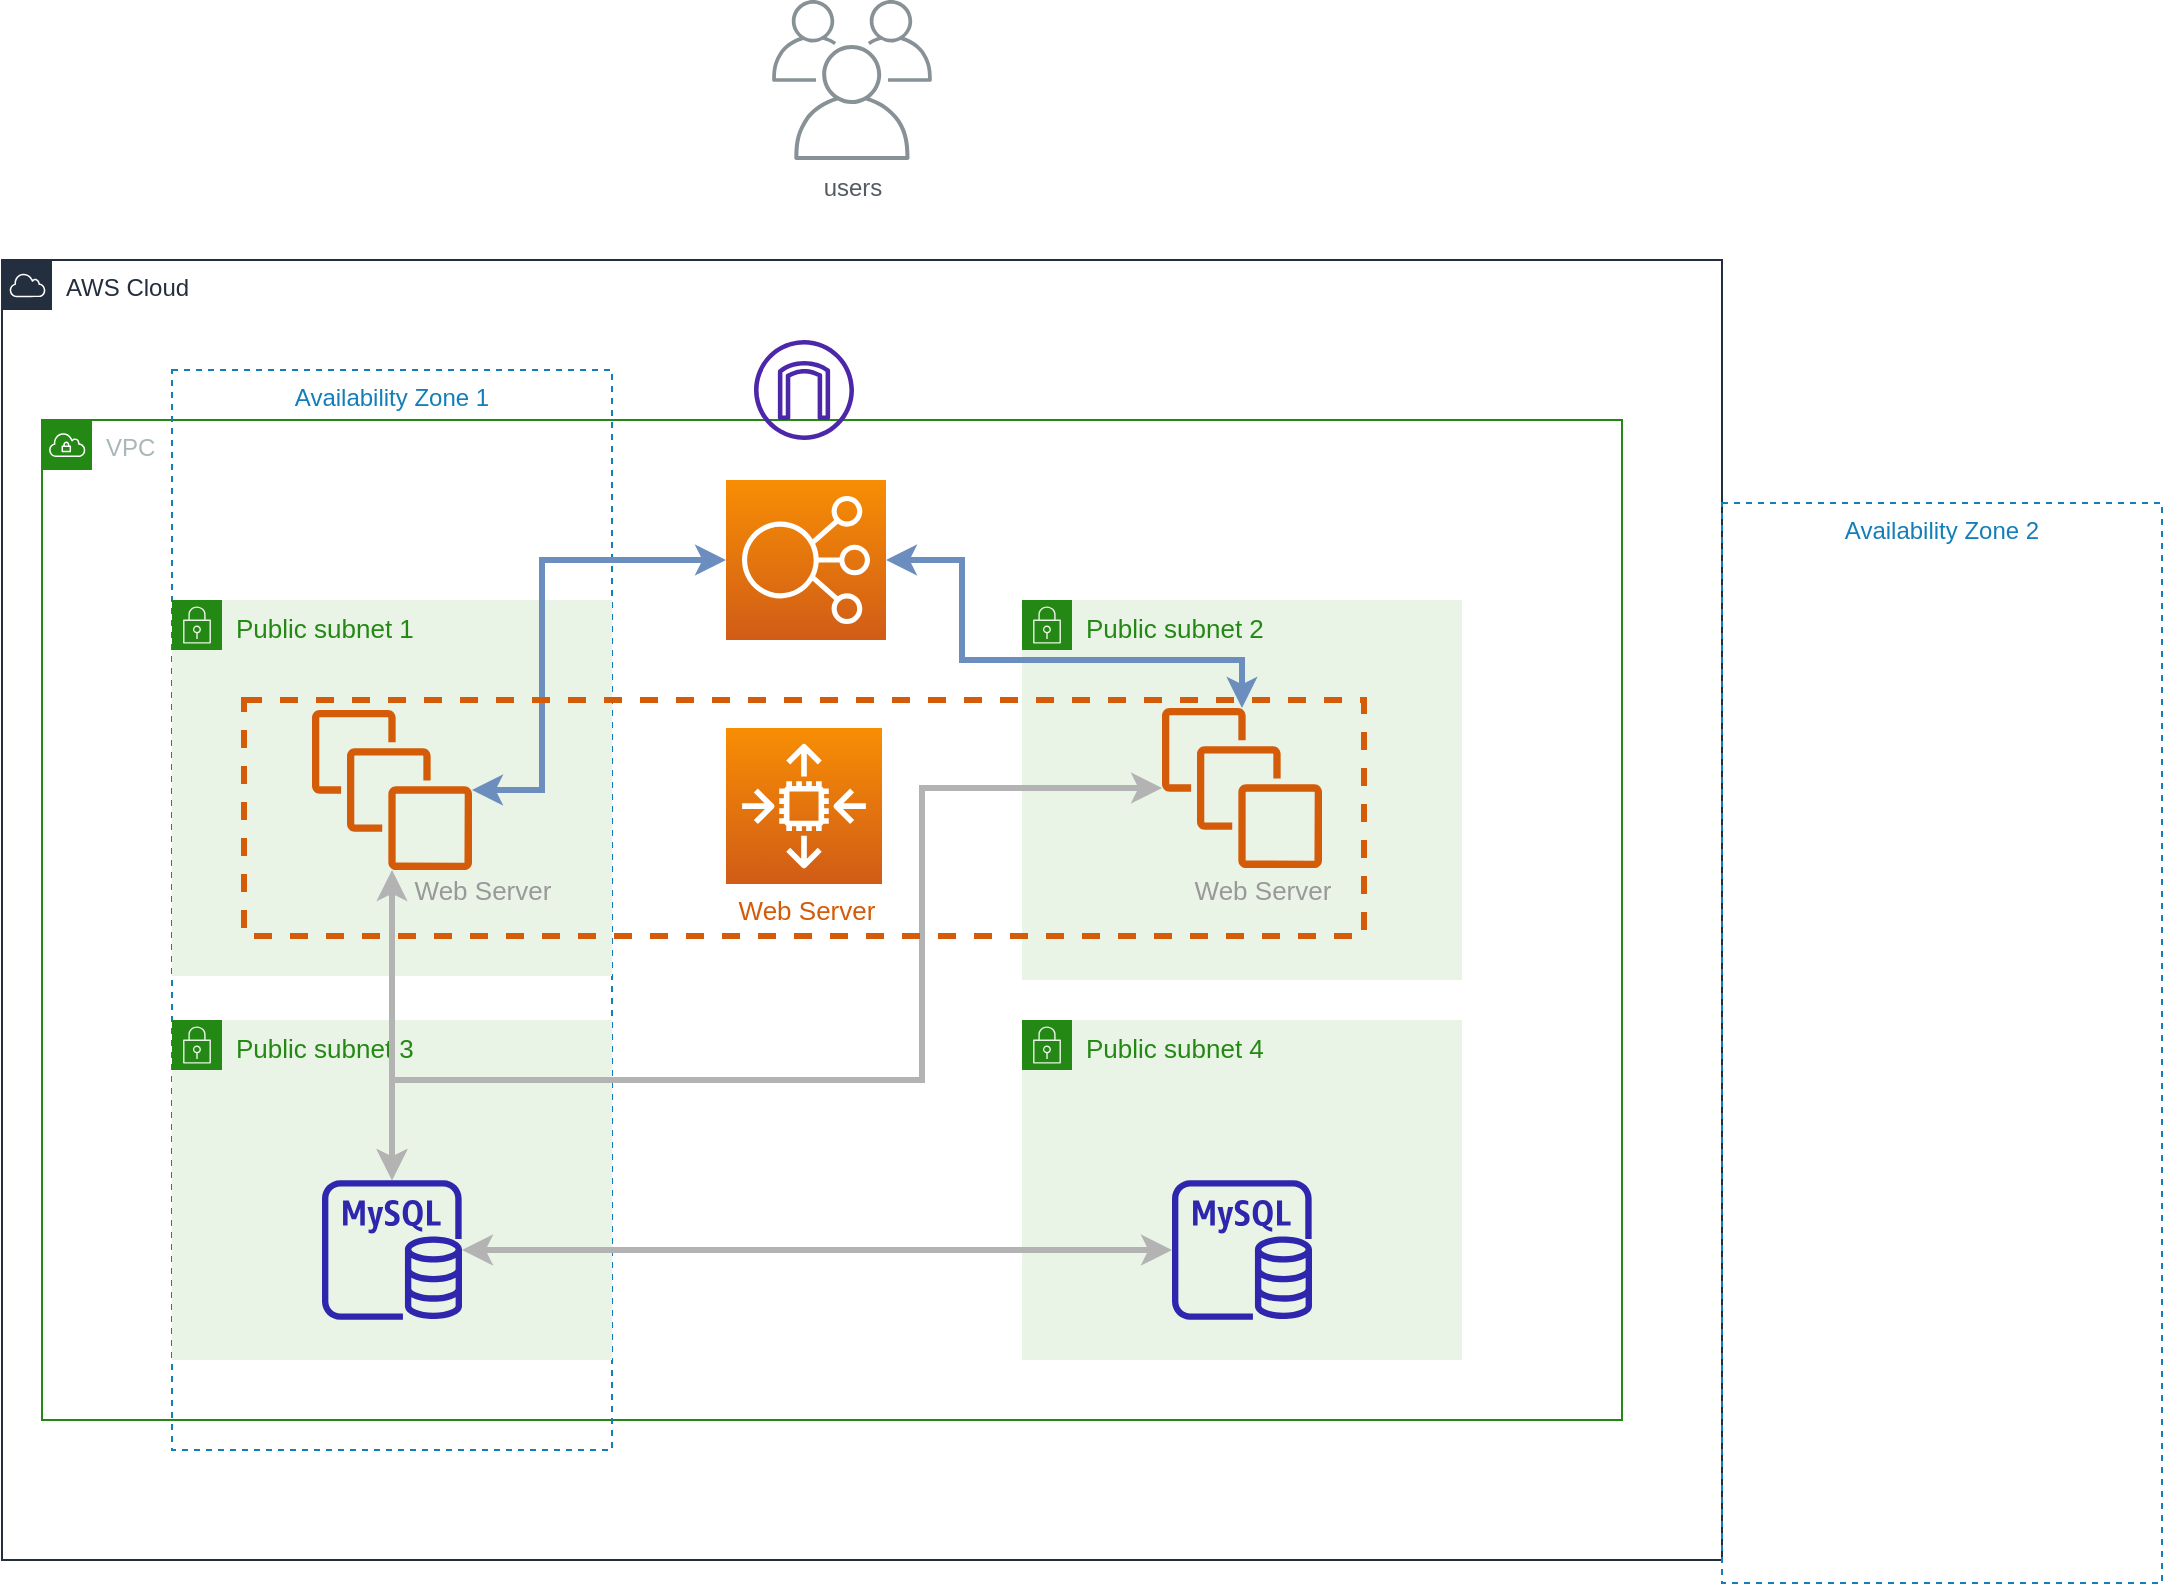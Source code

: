 <mxfile version="18.1.1" type="github">
  <diagram id="Ht1M8jgEwFfnCIfOTk4-" name="Page-1">
    <mxGraphModel dx="1673" dy="978" grid="1" gridSize="10" guides="1" tooltips="1" connect="1" arrows="1" fold="1" page="1" pageScale="1" pageWidth="1169" pageHeight="827" math="0" shadow="0">
      <root>
        <mxCell id="0" />
        <mxCell id="1" parent="0" />
        <mxCell id="6NWt8kes13XJxeXvIyAN-7" value="VPC" style="points=[[0,0],[0.25,0],[0.5,0],[0.75,0],[1,0],[1,0.25],[1,0.5],[1,0.75],[1,1],[0.75,1],[0.5,1],[0.25,1],[0,1],[0,0.75],[0,0.5],[0,0.25]];outlineConnect=0;gradientColor=none;html=1;whiteSpace=wrap;fontSize=12;fontStyle=0;container=1;pointerEvents=0;collapsible=0;recursiveResize=0;shape=mxgraph.aws4.group;grIcon=mxgraph.aws4.group_vpc;strokeColor=#248814;fillColor=none;verticalAlign=top;align=left;spacingLeft=30;fontColor=#AAB7B8;dashed=0;" vertex="1" parent="1">
          <mxGeometry x="170" y="220" width="790" height="500" as="geometry" />
        </mxCell>
        <mxCell id="6NWt8kes13XJxeXvIyAN-1" value="AWS Cloud" style="points=[[0,0],[0.25,0],[0.5,0],[0.75,0],[1,0],[1,0.25],[1,0.5],[1,0.75],[1,1],[0.75,1],[0.5,1],[0.25,1],[0,1],[0,0.75],[0,0.5],[0,0.25]];outlineConnect=0;gradientColor=none;html=1;whiteSpace=wrap;fontSize=12;fontStyle=0;container=1;pointerEvents=0;collapsible=0;recursiveResize=0;shape=mxgraph.aws4.group;grIcon=mxgraph.aws4.group_aws_cloud;strokeColor=#232F3E;fillColor=none;verticalAlign=top;align=left;spacingLeft=30;fontColor=#232F3E;dashed=0;" vertex="1" parent="1">
          <mxGeometry x="150" y="140" width="860" height="650" as="geometry" />
        </mxCell>
        <mxCell id="6NWt8kes13XJxeXvIyAN-4" value="Availability Zone 1" style="fillColor=none;strokeColor=#147EBA;dashed=1;verticalAlign=top;fontStyle=0;fontColor=#147EBA;" vertex="1" parent="6NWt8kes13XJxeXvIyAN-1">
          <mxGeometry x="85" y="55" width="220" height="540" as="geometry" />
        </mxCell>
        <mxCell id="6NWt8kes13XJxeXvIyAN-9" value="&lt;font style=&quot;font-size: 13px;&quot;&gt;Public subnet 1&lt;/font&gt;" style="points=[[0,0],[0.25,0],[0.5,0],[0.75,0],[1,0],[1,0.25],[1,0.5],[1,0.75],[1,1],[0.75,1],[0.5,1],[0.25,1],[0,1],[0,0.75],[0,0.5],[0,0.25]];outlineConnect=0;gradientColor=none;html=1;whiteSpace=wrap;fontSize=12;fontStyle=0;container=1;pointerEvents=0;collapsible=0;recursiveResize=0;shape=mxgraph.aws4.group;grIcon=mxgraph.aws4.group_security_group;grStroke=0;strokeColor=#248814;fillColor=#E9F3E6;verticalAlign=top;align=left;spacingLeft=30;fontColor=#248814;dashed=0;" vertex="1" parent="6NWt8kes13XJxeXvIyAN-1">
          <mxGeometry x="85" y="170" width="220" height="188" as="geometry" />
        </mxCell>
        <mxCell id="6NWt8kes13XJxeXvIyAN-12" value="&lt;font style=&quot;font-size: 13px;&quot;&gt;Public subnet 4&lt;/font&gt;" style="points=[[0,0],[0.25,0],[0.5,0],[0.75,0],[1,0],[1,0.25],[1,0.5],[1,0.75],[1,1],[0.75,1],[0.5,1],[0.25,1],[0,1],[0,0.75],[0,0.5],[0,0.25]];outlineConnect=0;gradientColor=none;html=1;whiteSpace=wrap;fontSize=12;fontStyle=0;container=1;pointerEvents=0;collapsible=0;recursiveResize=0;shape=mxgraph.aws4.group;grIcon=mxgraph.aws4.group_security_group;grStroke=0;strokeColor=#248814;fillColor=#E9F3E6;verticalAlign=top;align=left;spacingLeft=30;fontColor=#248814;dashed=0;" vertex="1" parent="6NWt8kes13XJxeXvIyAN-1">
          <mxGeometry x="510" y="380" width="220" height="170" as="geometry" />
        </mxCell>
        <mxCell id="6NWt8kes13XJxeXvIyAN-17" value="" style="sketch=0;outlineConnect=0;fontColor=#232F3E;gradientColor=none;fillColor=#2E27AD;strokeColor=none;dashed=0;verticalLabelPosition=bottom;verticalAlign=top;align=center;html=1;fontSize=12;fontStyle=0;aspect=fixed;pointerEvents=1;shape=mxgraph.aws4.rds_mysql_instance;" vertex="1" parent="6NWt8kes13XJxeXvIyAN-12">
          <mxGeometry x="75" y="80" width="70" height="70" as="geometry" />
        </mxCell>
        <mxCell id="6NWt8kes13XJxeXvIyAN-18" value="" style="sketch=0;points=[[0,0,0],[0.25,0,0],[0.5,0,0],[0.75,0,0],[1,0,0],[0,1,0],[0.25,1,0],[0.5,1,0],[0.75,1,0],[1,1,0],[0,0.25,0],[0,0.5,0],[0,0.75,0],[1,0.25,0],[1,0.5,0],[1,0.75,0]];outlineConnect=0;fontColor=#232F3E;gradientColor=#F78E04;gradientDirection=north;fillColor=#D05C17;strokeColor=#ffffff;dashed=0;verticalLabelPosition=bottom;verticalAlign=top;align=center;html=1;fontSize=12;fontStyle=0;aspect=fixed;shape=mxgraph.aws4.resourceIcon;resIcon=mxgraph.aws4.auto_scaling2;" vertex="1" parent="6NWt8kes13XJxeXvIyAN-1">
          <mxGeometry x="362" y="234" width="78" height="78" as="geometry" />
        </mxCell>
        <mxCell id="6NWt8kes13XJxeXvIyAN-10" value="&lt;font style=&quot;font-size: 13px;&quot;&gt;Public subnet 3&lt;/font&gt;" style="points=[[0,0],[0.25,0],[0.5,0],[0.75,0],[1,0],[1,0.25],[1,0.5],[1,0.75],[1,1],[0.75,1],[0.5,1],[0.25,1],[0,1],[0,0.75],[0,0.5],[0,0.25]];outlineConnect=0;gradientColor=none;html=1;whiteSpace=wrap;fontSize=12;fontStyle=0;container=1;pointerEvents=0;collapsible=0;recursiveResize=0;shape=mxgraph.aws4.group;grIcon=mxgraph.aws4.group_security_group;grStroke=0;strokeColor=#248814;fillColor=#E9F3E6;verticalAlign=top;align=left;spacingLeft=30;fontColor=#248814;dashed=0;" vertex="1" parent="6NWt8kes13XJxeXvIyAN-1">
          <mxGeometry x="85" y="380" width="220" height="170" as="geometry" />
        </mxCell>
        <mxCell id="6NWt8kes13XJxeXvIyAN-16" value="" style="sketch=0;outlineConnect=0;fontColor=#232F3E;gradientColor=none;fillColor=#2E27AD;strokeColor=none;dashed=0;verticalLabelPosition=bottom;verticalAlign=top;align=center;html=1;fontSize=12;fontStyle=0;aspect=fixed;pointerEvents=1;shape=mxgraph.aws4.rds_mysql_instance;" vertex="1" parent="6NWt8kes13XJxeXvIyAN-10">
          <mxGeometry x="75" y="80" width="70" height="70" as="geometry" />
        </mxCell>
        <mxCell id="6NWt8kes13XJxeXvIyAN-13" value="" style="sketch=0;points=[[0,0,0],[0.25,0,0],[0.5,0,0],[0.75,0,0],[1,0,0],[0,1,0],[0.25,1,0],[0.5,1,0],[0.75,1,0],[1,1,0],[0,0.25,0],[0,0.5,0],[0,0.75,0],[1,0.25,0],[1,0.5,0],[1,0.75,0]];outlineConnect=0;fontColor=#232F3E;gradientColor=#F78E04;gradientDirection=north;fillColor=#D05C17;strokeColor=#ffffff;dashed=0;verticalLabelPosition=bottom;verticalAlign=top;align=center;html=1;fontSize=12;fontStyle=0;aspect=fixed;shape=mxgraph.aws4.resourceIcon;resIcon=mxgraph.aws4.elastic_load_balancing;" vertex="1" parent="6NWt8kes13XJxeXvIyAN-1">
          <mxGeometry x="362" y="110" width="80" height="80" as="geometry" />
        </mxCell>
        <mxCell id="6NWt8kes13XJxeXvIyAN-19" value="" style="sketch=0;outlineConnect=0;fontColor=#232F3E;gradientColor=none;fillColor=#4D27AA;strokeColor=none;dashed=0;verticalLabelPosition=bottom;verticalAlign=top;align=center;html=1;fontSize=12;fontStyle=0;aspect=fixed;pointerEvents=1;shape=mxgraph.aws4.internet_gateway;" vertex="1" parent="6NWt8kes13XJxeXvIyAN-1">
          <mxGeometry x="376" y="40" width="50" height="50" as="geometry" />
        </mxCell>
        <mxCell id="6NWt8kes13XJxeXvIyAN-20" value="" style="endArrow=classic;startArrow=classic;html=1;rounded=0;strokeWidth=3;strokeColor=#B3B3B3;" edge="1" parent="6NWt8kes13XJxeXvIyAN-1" source="6NWt8kes13XJxeXvIyAN-16" target="6NWt8kes13XJxeXvIyAN-17">
          <mxGeometry width="50" height="50" relative="1" as="geometry">
            <mxPoint x="370" y="340" as="sourcePoint" />
            <mxPoint x="420" y="290" as="targetPoint" />
          </mxGeometry>
        </mxCell>
        <mxCell id="6NWt8kes13XJxeXvIyAN-11" value="&lt;font style=&quot;font-size: 13px;&quot;&gt;Public subnet 2&lt;/font&gt;" style="points=[[0,0],[0.25,0],[0.5,0],[0.75,0],[1,0],[1,0.25],[1,0.5],[1,0.75],[1,1],[0.75,1],[0.5,1],[0.25,1],[0,1],[0,0.75],[0,0.5],[0,0.25]];outlineConnect=0;gradientColor=none;html=1;whiteSpace=wrap;fontSize=12;fontStyle=0;container=1;pointerEvents=0;collapsible=0;recursiveResize=0;shape=mxgraph.aws4.group;grIcon=mxgraph.aws4.group_security_group;grStroke=0;strokeColor=#248814;fillColor=#E9F3E6;verticalAlign=top;align=left;spacingLeft=30;fontColor=#248814;dashed=0;" vertex="1" parent="6NWt8kes13XJxeXvIyAN-1">
          <mxGeometry x="510" y="170" width="220" height="190" as="geometry" />
        </mxCell>
        <mxCell id="6NWt8kes13XJxeXvIyAN-15" value="" style="sketch=0;outlineConnect=0;fontColor=#232F3E;gradientColor=none;fillColor=#D45B07;strokeColor=none;dashed=0;verticalLabelPosition=bottom;verticalAlign=top;align=center;html=1;fontSize=12;fontStyle=0;aspect=fixed;pointerEvents=1;shape=mxgraph.aws4.instances;" vertex="1" parent="6NWt8kes13XJxeXvIyAN-11">
          <mxGeometry x="70" y="54" width="80" height="80" as="geometry" />
        </mxCell>
        <mxCell id="6NWt8kes13XJxeXvIyAN-22" value="" style="endArrow=classic;startArrow=classic;html=1;rounded=0;strokeColor=#B3B3B3;strokeWidth=3;" edge="1" parent="6NWt8kes13XJxeXvIyAN-1" source="6NWt8kes13XJxeXvIyAN-14" target="6NWt8kes13XJxeXvIyAN-16">
          <mxGeometry width="50" height="50" relative="1" as="geometry">
            <mxPoint x="370" y="340" as="sourcePoint" />
            <mxPoint x="420" y="290" as="targetPoint" />
            <Array as="points" />
          </mxGeometry>
        </mxCell>
        <mxCell id="6NWt8kes13XJxeXvIyAN-24" value="" style="endArrow=classic;startArrow=classic;html=1;rounded=0;fontSize=13;strokeColor=#B3B3B3;strokeWidth=3;" edge="1" parent="6NWt8kes13XJxeXvIyAN-1" source="6NWt8kes13XJxeXvIyAN-16" target="6NWt8kes13XJxeXvIyAN-15">
          <mxGeometry width="50" height="50" relative="1" as="geometry">
            <mxPoint x="190" y="450" as="sourcePoint" />
            <mxPoint x="420" y="290" as="targetPoint" />
            <Array as="points">
              <mxPoint x="195" y="410" />
              <mxPoint x="460" y="410" />
              <mxPoint x="460" y="264" />
            </Array>
          </mxGeometry>
        </mxCell>
        <mxCell id="6NWt8kes13XJxeXvIyAN-14" value="" style="sketch=0;outlineConnect=0;fontColor=#232F3E;gradientColor=none;fillColor=#D45B07;strokeColor=none;dashed=0;verticalLabelPosition=bottom;verticalAlign=top;align=center;html=1;fontSize=12;fontStyle=0;aspect=fixed;pointerEvents=1;shape=mxgraph.aws4.instances;" vertex="1" parent="6NWt8kes13XJxeXvIyAN-1">
          <mxGeometry x="155" y="225" width="80" height="80" as="geometry" />
        </mxCell>
        <mxCell id="6NWt8kes13XJxeXvIyAN-28" value="" style="endArrow=classic;startArrow=classic;html=1;rounded=0;fontSize=13;strokeColor=#6c8ebf;strokeWidth=3;entryX=0;entryY=0.5;entryDx=0;entryDy=0;entryPerimeter=0;fillColor=#dae8fc;" edge="1" parent="6NWt8kes13XJxeXvIyAN-1" source="6NWt8kes13XJxeXvIyAN-14" target="6NWt8kes13XJxeXvIyAN-13">
          <mxGeometry width="50" height="50" relative="1" as="geometry">
            <mxPoint x="370" y="340" as="sourcePoint" />
            <mxPoint x="420" y="290" as="targetPoint" />
            <Array as="points">
              <mxPoint x="270" y="265" />
              <mxPoint x="270" y="150" />
            </Array>
          </mxGeometry>
        </mxCell>
        <mxCell id="6NWt8kes13XJxeXvIyAN-29" value="" style="endArrow=classic;startArrow=classic;html=1;rounded=0;fontSize=13;strokeColor=#6c8ebf;strokeWidth=3;entryX=1;entryY=0.5;entryDx=0;entryDy=0;entryPerimeter=0;fillColor=#dae8fc;" edge="1" parent="6NWt8kes13XJxeXvIyAN-1" source="6NWt8kes13XJxeXvIyAN-15" target="6NWt8kes13XJxeXvIyAN-13">
          <mxGeometry width="50" height="50" relative="1" as="geometry">
            <mxPoint x="370" y="340" as="sourcePoint" />
            <mxPoint x="420" y="290" as="targetPoint" />
            <Array as="points">
              <mxPoint x="620" y="200" />
              <mxPoint x="480" y="200" />
              <mxPoint x="480" y="150" />
            </Array>
          </mxGeometry>
        </mxCell>
        <mxCell id="6NWt8kes13XJxeXvIyAN-26" value="" style="fillColor=none;strokeColor=#D45B07;dashed=1;verticalAlign=top;fontStyle=0;fontColor=#147EBA;fontSize=13;strokeWidth=3;" vertex="1" parent="6NWt8kes13XJxeXvIyAN-1">
          <mxGeometry x="121" y="220" width="560" height="118" as="geometry" />
        </mxCell>
        <mxCell id="6NWt8kes13XJxeXvIyAN-31" value="&lt;font color=&quot;#999999&quot;&gt;Web Server&lt;/font&gt;" style="text;html=1;resizable=0;autosize=1;align=center;verticalAlign=middle;points=[];fillColor=none;strokeColor=none;rounded=0;fontSize=13;" vertex="1" parent="6NWt8kes13XJxeXvIyAN-1">
          <mxGeometry x="590" y="305" width="80" height="20" as="geometry" />
        </mxCell>
        <mxCell id="6NWt8kes13XJxeXvIyAN-30" value="&lt;font color=&quot;#999999&quot;&gt;Web Server&lt;/font&gt;" style="text;html=1;resizable=0;autosize=1;align=center;verticalAlign=middle;points=[];fillColor=none;strokeColor=none;rounded=0;fontSize=13;" vertex="1" parent="6NWt8kes13XJxeXvIyAN-1">
          <mxGeometry x="200" y="305" width="80" height="20" as="geometry" />
        </mxCell>
        <mxCell id="6NWt8kes13XJxeXvIyAN-32" value="&lt;font color=&quot;#d45b07&quot;&gt;Web Server&lt;/font&gt;" style="text;html=1;resizable=0;autosize=1;align=center;verticalAlign=middle;points=[];fillColor=none;strokeColor=none;rounded=0;fontSize=13;" vertex="1" parent="6NWt8kes13XJxeXvIyAN-1">
          <mxGeometry x="362" y="315" width="80" height="20" as="geometry" />
        </mxCell>
        <mxCell id="6NWt8kes13XJxeXvIyAN-2" value="users" style="sketch=0;outlineConnect=0;gradientColor=none;fontColor=#545B64;strokeColor=none;fillColor=#879196;dashed=0;verticalLabelPosition=bottom;verticalAlign=top;align=center;html=1;fontSize=12;fontStyle=0;aspect=fixed;shape=mxgraph.aws4.illustration_users;pointerEvents=1" vertex="1" parent="1">
          <mxGeometry x="535" y="10" width="80" height="80" as="geometry" />
        </mxCell>
        <mxCell id="6NWt8kes13XJxeXvIyAN-6" value="Availability Zone 2" style="fillColor=none;strokeColor=#147EBA;dashed=1;verticalAlign=top;fontStyle=0;fontColor=#147EBA;" vertex="1" parent="1">
          <mxGeometry x="1010" y="261.5" width="220" height="540" as="geometry" />
        </mxCell>
      </root>
    </mxGraphModel>
  </diagram>
</mxfile>
